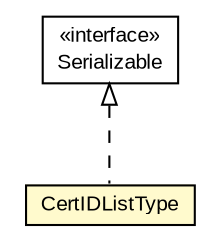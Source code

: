 #!/usr/local/bin/dot
#
# Class diagram 
# Generated by UMLGraph version R5_6-24-gf6e263 (http://www.umlgraph.org/)
#

digraph G {
	edge [fontname="arial",fontsize=10,labelfontname="arial",labelfontsize=10];
	node [fontname="arial",fontsize=10,shape=plaintext];
	nodesep=0.25;
	ranksep=0.5;
	// eu.europa.esig.jaxb.xades.CertIDListType
	c213294 [label=<<table title="eu.europa.esig.jaxb.xades.CertIDListType" border="0" cellborder="1" cellspacing="0" cellpadding="2" port="p" bgcolor="lemonChiffon" href="./CertIDListType.html">
		<tr><td><table border="0" cellspacing="0" cellpadding="1">
<tr><td align="center" balign="center"> CertIDListType </td></tr>
		</table></td></tr>
		</table>>, URL="./CertIDListType.html", fontname="arial", fontcolor="black", fontsize=10.0];
	//eu.europa.esig.jaxb.xades.CertIDListType implements java.io.Serializable
	c213495:p -> c213294:p [dir=back,arrowtail=empty,style=dashed];
	// java.io.Serializable
	c213495 [label=<<table title="java.io.Serializable" border="0" cellborder="1" cellspacing="0" cellpadding="2" port="p" href="http://java.sun.com/j2se/1.4.2/docs/api/java/io/Serializable.html">
		<tr><td><table border="0" cellspacing="0" cellpadding="1">
<tr><td align="center" balign="center"> &#171;interface&#187; </td></tr>
<tr><td align="center" balign="center"> Serializable </td></tr>
		</table></td></tr>
		</table>>, URL="http://java.sun.com/j2se/1.4.2/docs/api/java/io/Serializable.html", fontname="arial", fontcolor="black", fontsize=10.0];
}

